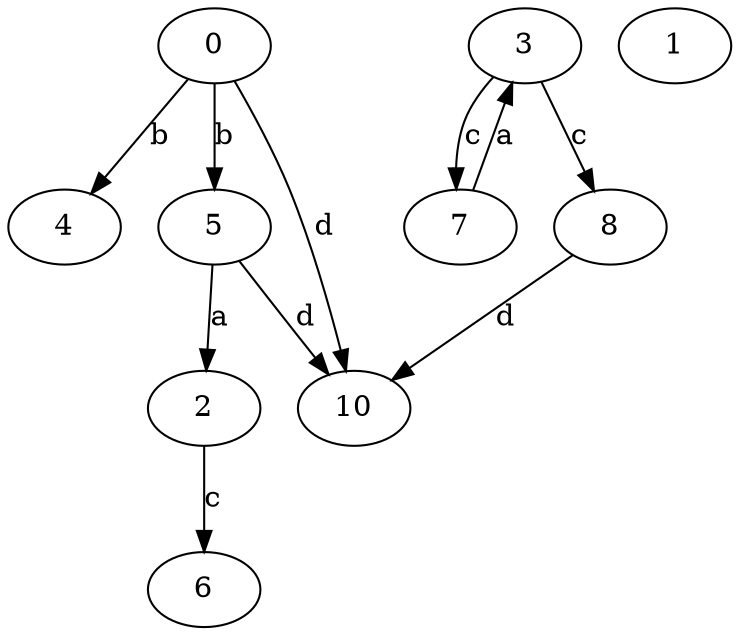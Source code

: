 strict digraph  {
0;
1;
2;
3;
4;
5;
6;
7;
8;
10;
0 -> 4  [label=b];
0 -> 5  [label=b];
0 -> 10  [label=d];
2 -> 6  [label=c];
3 -> 7  [label=c];
3 -> 8  [label=c];
5 -> 2  [label=a];
5 -> 10  [label=d];
7 -> 3  [label=a];
8 -> 10  [label=d];
}
